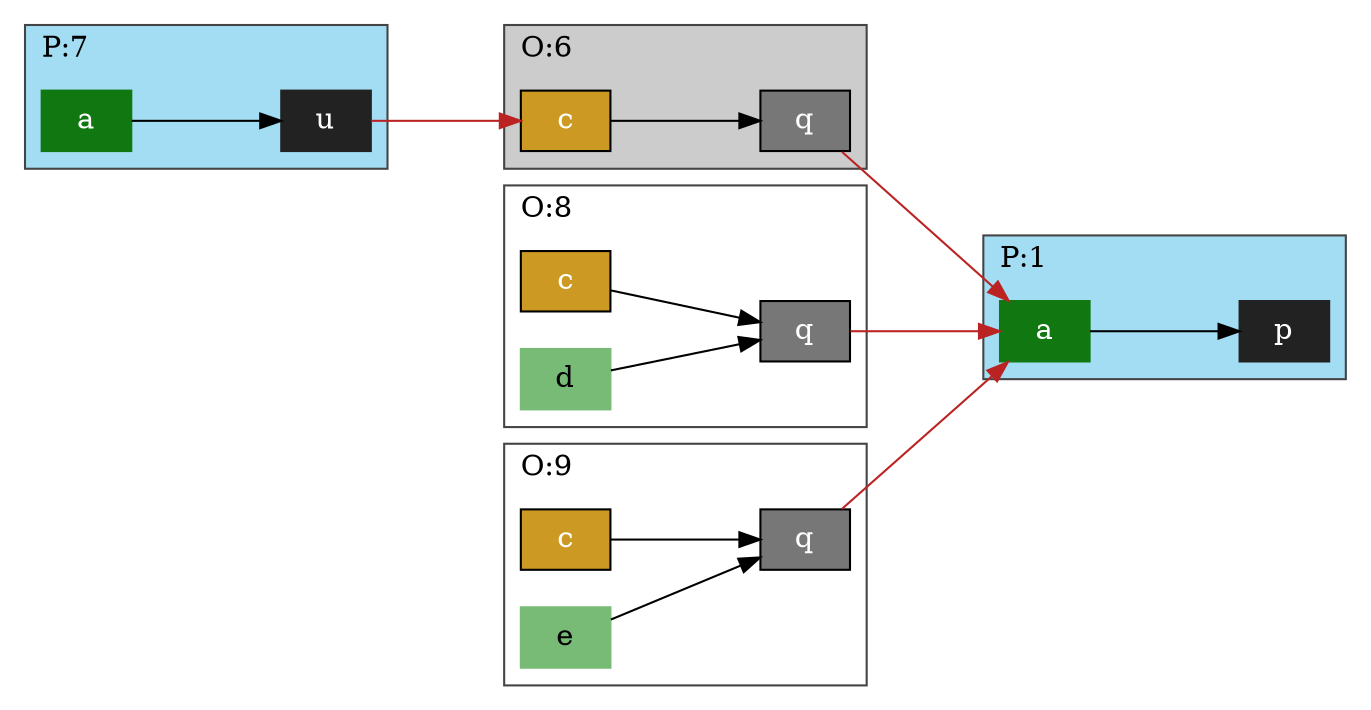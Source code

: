 digraph G {
 
 ratio="fill";
 compound="true";
 ranksep="1";
 rankdir="LR";
 bgcolor="#FFFFFF";
 node [style="filled",shape="box",height="0.4",width="0.6",margin="0.1,0.1"];

 subgraph cluster0 {
  label = "P:1";
  edge [color="#000000"];
  labeljust="l";
  pencolor="#444444";
  style="filled";
  color="#A2DDF3";
  s0_0 [label="p",fillcolor="#222222",color="#222222",fontcolor="white"];
  s0_1 [label="a",fillcolor="#117711",color="#117711",fontcolor="white"];
  s0_1 -> s0_0;
 }

 edge [color="#BB2222"];

 subgraph cluster1 {
  label = "O:6";
  edge [color="#000000"];
  labeljust="l";
  pencolor="#444444";
  style="filled";
  color="#CCCCCC";
  s1_0 [label="q",fillcolor="#777777",color="#000000",fontcolor="#FFFFFF"];
  s1_1 [label="c",fillcolor="#CC9922",color="#000000",fontcolor="#FFFFFF"];
  s1_1 -> s1_0;
 }

 edge [color="#BB2222"];
 s1_0 -> s0_1;

 subgraph cluster2 {
  label = "P:7";
  edge [color="#000000"];
  labeljust="l";
  pencolor="#444444";
  style="filled";
  color="#A2DDF3";
  s2_0 [label="u",fillcolor="#222222",color="#222222",fontcolor="white"];
  s2_1 [label="a",fillcolor="#117711",color="#117711",fontcolor="white"];
  s2_1 -> s2_0;
 }

 edge [color="#BB2222"];
 s2_0 -> s1_1;

 subgraph cluster3 {
  label = "O:8";
  edge [color="#000000"];
  labeljust="l";
  pencolor="#444444";
  style="filled";
  color="#FFFFFF";
  s3_0 [label="q",fillcolor="#777777",color="#000000",fontcolor="#FFFFFF"];
  s3_1 [label="c",fillcolor="#CC9922",color="#000000",fontcolor="#FFFFFF"];
  s3_1 -> s3_0;
  s3_2 [label="d",fillcolor="#77BB77",color="#77BB77",fontcolor="#000000"];
  s3_2 -> s3_0;
 }

 edge [color="#BB2222"];
 s3_0 -> s0_1;

 subgraph cluster4 {
  label = "O:9";
  edge [color="#000000"];
  labeljust="l";
  pencolor="#444444";
  style="filled";
  color="#FFFFFF";
  s4_0 [label="q",fillcolor="#777777",color="#000000",fontcolor="#FFFFFF"];
  s4_1 [label="c",fillcolor="#CC9922",color="#000000",fontcolor="#FFFFFF"];
  s4_1 -> s4_0;
  s4_2 [label="e",fillcolor="#77BB77",color="#77BB77",fontcolor="#000000"];
  s4_2 -> s4_0;
 }

 edge [color="#BB2222"];
 s4_0 -> s0_1;

}
